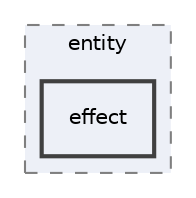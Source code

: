 digraph "effect"
{
 // INTERACTIVE_SVG=YES
 // LATEX_PDF_SIZE
  edge [fontname="Helvetica",fontsize="10",labelfontname="Helvetica",labelfontsize="10"];
  node [fontname="Helvetica",fontsize="10",shape=record];
  compound=true
  subgraph clusterdir_b6f0bb288e976a059ae88387d5b9ae90 {
    graph [ bgcolor="#edf0f7", pencolor="grey50", style="filled,dashed,", label="entity", fontname="Helvetica", fontsize="10", URL="dir_b6f0bb288e976a059ae88387d5b9ae90.html"]
  dir_a11f9aa57d6ea4234f6e4cd9c671d157 [shape=box, label="effect", style="filled,bold,", fillcolor="#edf0f7", color="grey25", URL="dir_a11f9aa57d6ea4234f6e4cd9c671d157.html"];
  }
}
